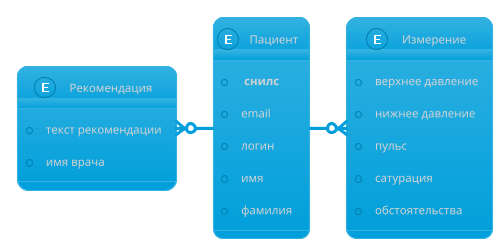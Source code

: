@startuml
!theme bluegray
'title "структура хранения данных"
skinparam backgroundColor #

skinparam svgLinkTarget _parent

entity "Пациент" as user {
    * ** снилс **
    * email
    * логин
    * имя
    * фамилия
}

entity "Измерение" as measurement {
    * верхнее давление
    * нижнее давление
    * пульс
    * сатурация
    * обстоятельства
}

entity "Рекомендация" as recomendation {
    * текст рекомендации
    * имя врача
}

measurement }o-left- user
recomendation }o-right- user
@enduml